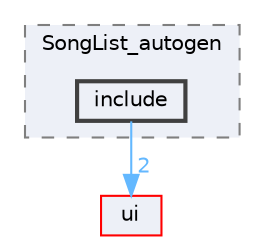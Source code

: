 digraph "include"
{
 // LATEX_PDF_SIZE
  bgcolor="transparent";
  edge [fontname=Helvetica,fontsize=10,labelfontname=Helvetica,labelfontsize=10];
  node [fontname=Helvetica,fontsize=10,shape=box,height=0.2,width=0.4];
  compound=true
  subgraph clusterdir_fd96dfd2ae029eddb1b1a7a4b6dd4c4d {
    graph [ bgcolor="#edf0f7", pencolor="grey50", label="SongList_autogen", fontname=Helvetica,fontsize=10 style="filled,dashed", URL="dir_fd96dfd2ae029eddb1b1a7a4b6dd4c4d.html",tooltip=""]
  dir_70fc6e5f7d12a7d7ea41d0f7e86fe9b5 [label="include", fillcolor="#edf0f7", color="grey25", style="filled,bold", URL="dir_70fc6e5f7d12a7d7ea41d0f7e86fe9b5.html",tooltip=""];
  }
  dir_1788f8309b1a812dcb800a185471cf6c [label="ui", fillcolor="#edf0f7", color="red", style="filled", URL="dir_1788f8309b1a812dcb800a185471cf6c.html",tooltip=""];
  dir_70fc6e5f7d12a7d7ea41d0f7e86fe9b5->dir_1788f8309b1a812dcb800a185471cf6c [headlabel="2", labeldistance=1.5 headhref="dir_000151_000351.html" href="dir_000151_000351.html" color="steelblue1" fontcolor="steelblue1"];
}
